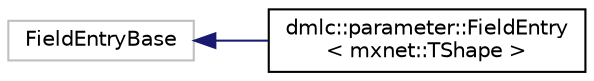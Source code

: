 digraph "Graphical Class Hierarchy"
{
  edge [fontname="Helvetica",fontsize="10",labelfontname="Helvetica",labelfontsize="10"];
  node [fontname="Helvetica",fontsize="10",shape=record];
  rankdir="LR";
  Node1 [label="FieldEntryBase",height=0.2,width=0.4,color="grey75", fillcolor="white", style="filled"];
  Node1 -> Node2 [dir="back",color="midnightblue",fontsize="10",style="solid",fontname="Helvetica"];
  Node2 [label="dmlc::parameter::FieldEntry\l\< mxnet::TShape \>",height=0.2,width=0.4,color="black", fillcolor="white", style="filled",URL="$classdmlc_1_1parameter_1_1FieldEntry_3_01mxnet_1_1TShape_01_4.html"];
}

